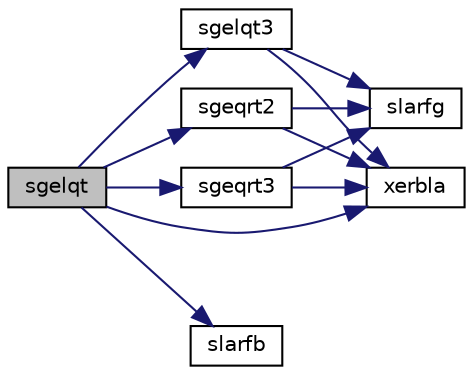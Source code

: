 digraph "sgelqt"
{
 // LATEX_PDF_SIZE
  edge [fontname="Helvetica",fontsize="10",labelfontname="Helvetica",labelfontsize="10"];
  node [fontname="Helvetica",fontsize="10",shape=record];
  rankdir="LR";
  Node1 [label="sgelqt",height=0.2,width=0.4,color="black", fillcolor="grey75", style="filled", fontcolor="black",tooltip="SGELQT"];
  Node1 -> Node2 [color="midnightblue",fontsize="10",style="solid",fontname="Helvetica"];
  Node2 [label="sgelqt3",height=0.2,width=0.4,color="black", fillcolor="white", style="filled",URL="$sgelqt3_8f.html#ac44bd55d81edc0d66d551514bf7aa5ee",tooltip="SGELQT3"];
  Node2 -> Node3 [color="midnightblue",fontsize="10",style="solid",fontname="Helvetica"];
  Node3 [label="slarfg",height=0.2,width=0.4,color="black", fillcolor="white", style="filled",URL="$slarfg_8f.html#a1c10a1adfa35b2d5ea15e801287a6a38",tooltip="SLARFG generates an elementary reflector (Householder matrix)."];
  Node2 -> Node4 [color="midnightblue",fontsize="10",style="solid",fontname="Helvetica"];
  Node4 [label="xerbla",height=0.2,width=0.4,color="black", fillcolor="white", style="filled",URL="$xerbla_8f.html#a377ee61015baf8dea7770b3a404b1c07",tooltip="XERBLA"];
  Node1 -> Node5 [color="midnightblue",fontsize="10",style="solid",fontname="Helvetica"];
  Node5 [label="sgeqrt2",height=0.2,width=0.4,color="black", fillcolor="white", style="filled",URL="$sgeqrt2_8f.html#a418228a8d0645cee0ff6a89a3b9a8e19",tooltip="SGEQRT2 computes a QR factorization of a general real or complex matrix using the compact WY represen..."];
  Node5 -> Node3 [color="midnightblue",fontsize="10",style="solid",fontname="Helvetica"];
  Node5 -> Node4 [color="midnightblue",fontsize="10",style="solid",fontname="Helvetica"];
  Node1 -> Node6 [color="midnightblue",fontsize="10",style="solid",fontname="Helvetica"];
  Node6 [label="sgeqrt3",height=0.2,width=0.4,color="black", fillcolor="white", style="filled",URL="$sgeqrt3_8f.html#a0ac033e696d80b5aa9e5289e47e3e7f9",tooltip="SGEQRT3 recursively computes a QR factorization of a general real or complex matrix using the compact..."];
  Node6 -> Node3 [color="midnightblue",fontsize="10",style="solid",fontname="Helvetica"];
  Node6 -> Node4 [color="midnightblue",fontsize="10",style="solid",fontname="Helvetica"];
  Node1 -> Node7 [color="midnightblue",fontsize="10",style="solid",fontname="Helvetica"];
  Node7 [label="slarfb",height=0.2,width=0.4,color="black", fillcolor="white", style="filled",URL="$slarfb_8f.html#abd00c98d81aee1efa14e838bafa8078a",tooltip="SLARFB applies a block reflector or its transpose to a general rectangular matrix."];
  Node1 -> Node4 [color="midnightblue",fontsize="10",style="solid",fontname="Helvetica"];
}
